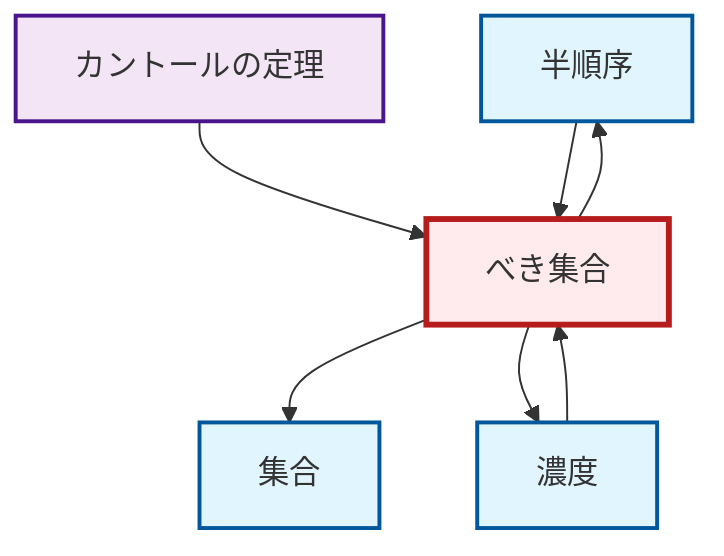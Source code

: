 graph TD
    classDef definition fill:#e1f5fe,stroke:#01579b,stroke-width:2px
    classDef theorem fill:#f3e5f5,stroke:#4a148c,stroke-width:2px
    classDef axiom fill:#fff3e0,stroke:#e65100,stroke-width:2px
    classDef example fill:#e8f5e9,stroke:#1b5e20,stroke-width:2px
    classDef current fill:#ffebee,stroke:#b71c1c,stroke-width:3px
    def-partial-order["半順序"]:::definition
    def-power-set["べき集合"]:::definition
    thm-cantor["カントールの定理"]:::theorem
    def-cardinality["濃度"]:::definition
    def-set["集合"]:::definition
    def-power-set --> def-partial-order
    def-cardinality --> def-power-set
    def-power-set --> def-set
    thm-cantor --> def-power-set
    def-partial-order --> def-power-set
    def-power-set --> def-cardinality
    class def-power-set current